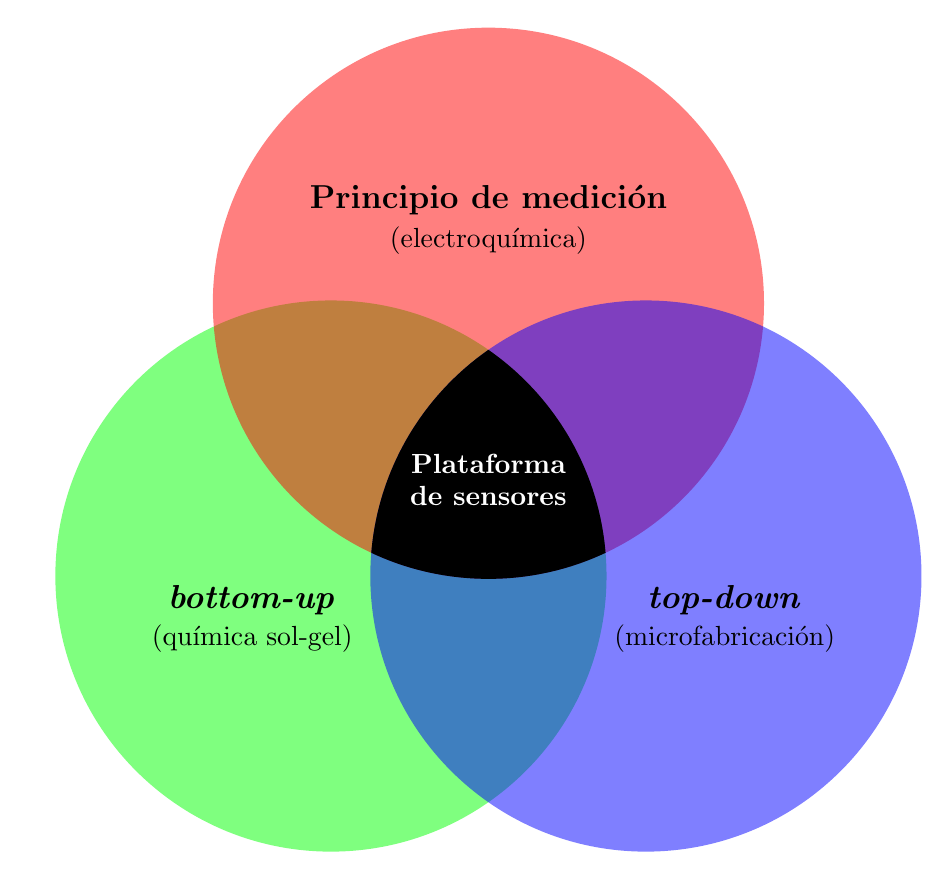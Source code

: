 \def\firstcircle{(0,0) circle (3.5cm)}
\def\secondcircle{(60:4cm) circle (3.5cm)}
\def\thirdcircle{(0:4cm) circle (3.5cm)}

\begin{tikzpicture}

    \begin{scope}[opacity=0.5]
      \draw[fill=green,draw=none] \firstcircle ;
      \draw[fill=red,draw=none] \secondcircle;
      \draw[fill=blue,draw=none] \thirdcircle ;
    \end{scope}  
    
    \begin{scope}
      \clip \secondcircle;
      \clip \firstcircle;
      \fill[black] \thirdcircle;
    \end{scope}

    \begin{scope}
       \draw[draw=none] \firstcircle node[below,xshift=-1cm] {\textbf{\textit{\large{bottom-up}}}};
       \draw[draw=none] \firstcircle node[below,xshift=-1cm,yshift=-0.5cm] {(qu\'imica sol-gel)};

       \draw[draw=none] \secondcircle node [above,yshift=1cm] {\textbf{\large{Principio de medición}}};
       \draw[draw=none] \secondcircle node[above,yshift=0.5cm] {(electroqu\'imica)};

       \draw[draw=none] \thirdcircle node [below,xshift=1cm] {\textbf{\textit{\large{top-down}}}};
       \draw[draw=none] \thirdcircle node[below,xshift=1cm,yshift=-0.5cm] {(microfabricación)};

       \draw[draw=none] \secondcircle  node[below,yshift=-1.8	cm] {\textbf{\textcolor{white}{Plataforma}}};
       \draw[draw=none] \secondcircle  node[below,yshift=-2.2cm] {\textbf{\textcolor{white}{de sensores}}};
    \end{scope}  

\end{tikzpicture}
